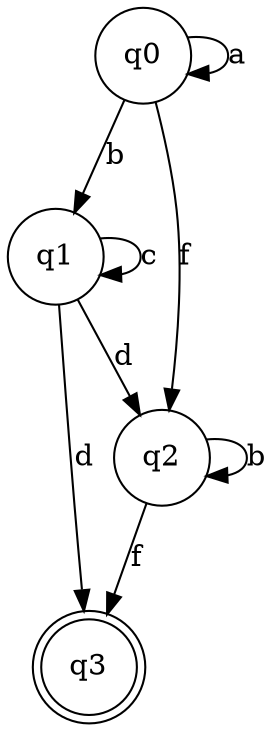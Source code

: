 digraph DFA {
	rankdir=Q size=8.5
	node [shape=doublecircle]
	q3
	node [shape=circle]
	q0 -> q0 [label=a]
	q0 -> q1 [label=b]
	q0 -> q2 [label=f]
	q1 -> q1 [label=c]
	q1 -> q2 [label=d]
	q1 -> q3 [label=d]
	q2 -> q2 [label=b]
	q2 -> q3 [label=f]
}
